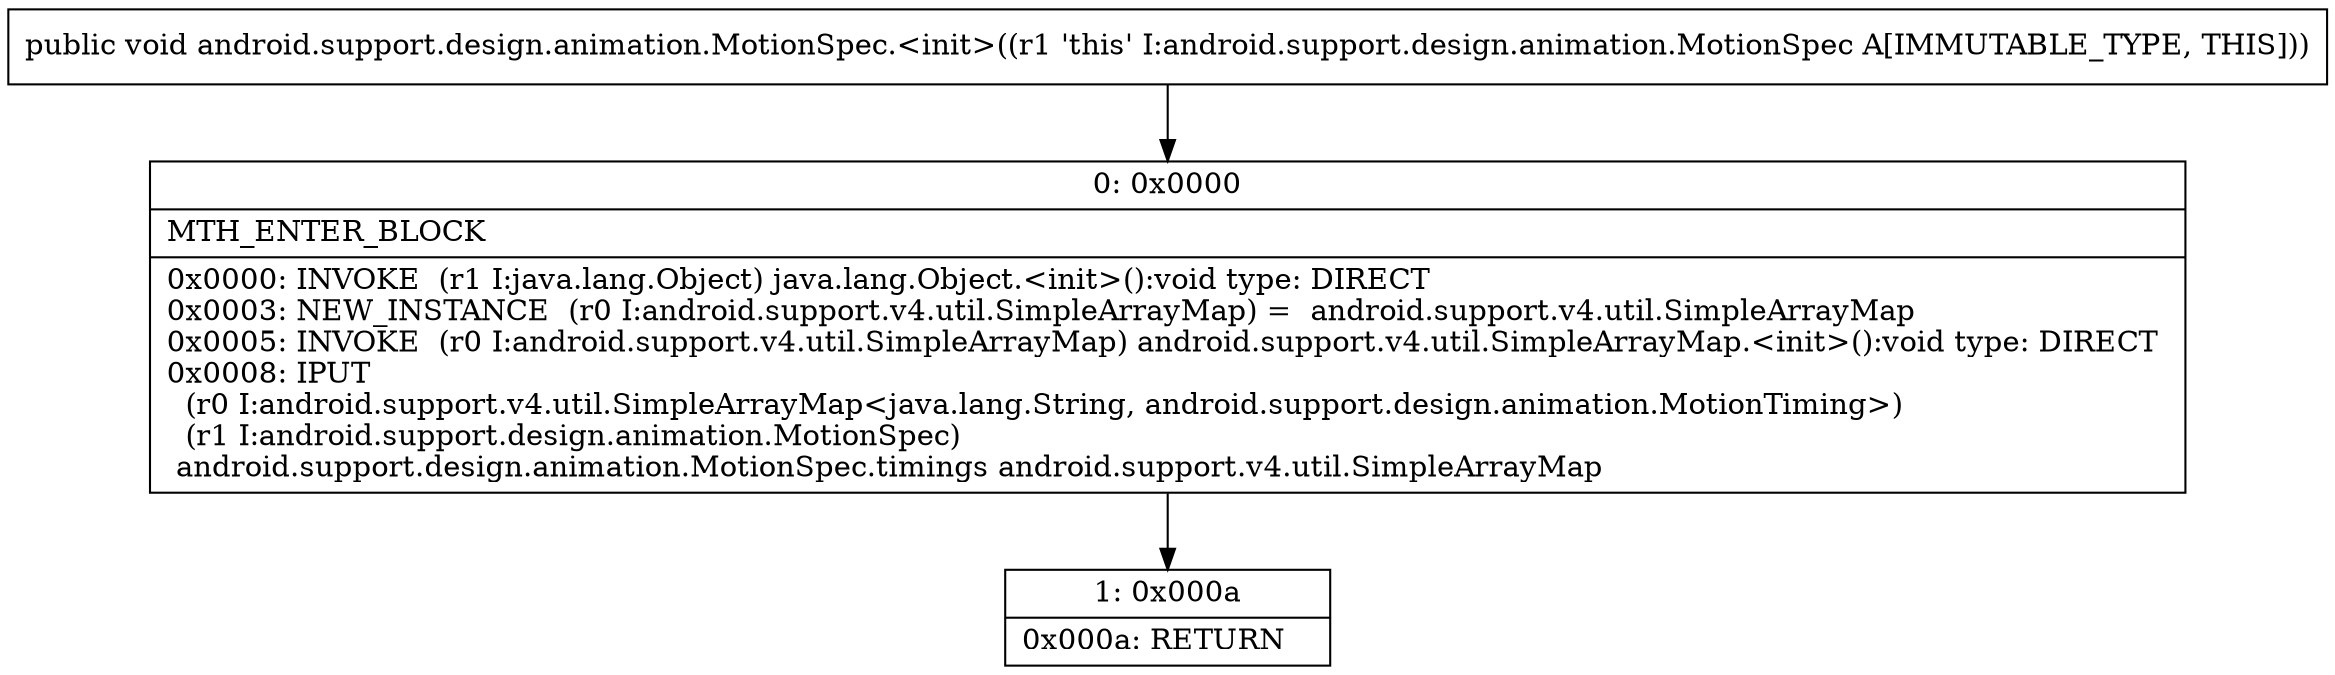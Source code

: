 digraph "CFG forandroid.support.design.animation.MotionSpec.\<init\>()V" {
Node_0 [shape=record,label="{0\:\ 0x0000|MTH_ENTER_BLOCK\l|0x0000: INVOKE  (r1 I:java.lang.Object) java.lang.Object.\<init\>():void type: DIRECT \l0x0003: NEW_INSTANCE  (r0 I:android.support.v4.util.SimpleArrayMap) =  android.support.v4.util.SimpleArrayMap \l0x0005: INVOKE  (r0 I:android.support.v4.util.SimpleArrayMap) android.support.v4.util.SimpleArrayMap.\<init\>():void type: DIRECT \l0x0008: IPUT  \l  (r0 I:android.support.v4.util.SimpleArrayMap\<java.lang.String, android.support.design.animation.MotionTiming\>)\l  (r1 I:android.support.design.animation.MotionSpec)\l android.support.design.animation.MotionSpec.timings android.support.v4.util.SimpleArrayMap \l}"];
Node_1 [shape=record,label="{1\:\ 0x000a|0x000a: RETURN   \l}"];
MethodNode[shape=record,label="{public void android.support.design.animation.MotionSpec.\<init\>((r1 'this' I:android.support.design.animation.MotionSpec A[IMMUTABLE_TYPE, THIS])) }"];
MethodNode -> Node_0;
Node_0 -> Node_1;
}

